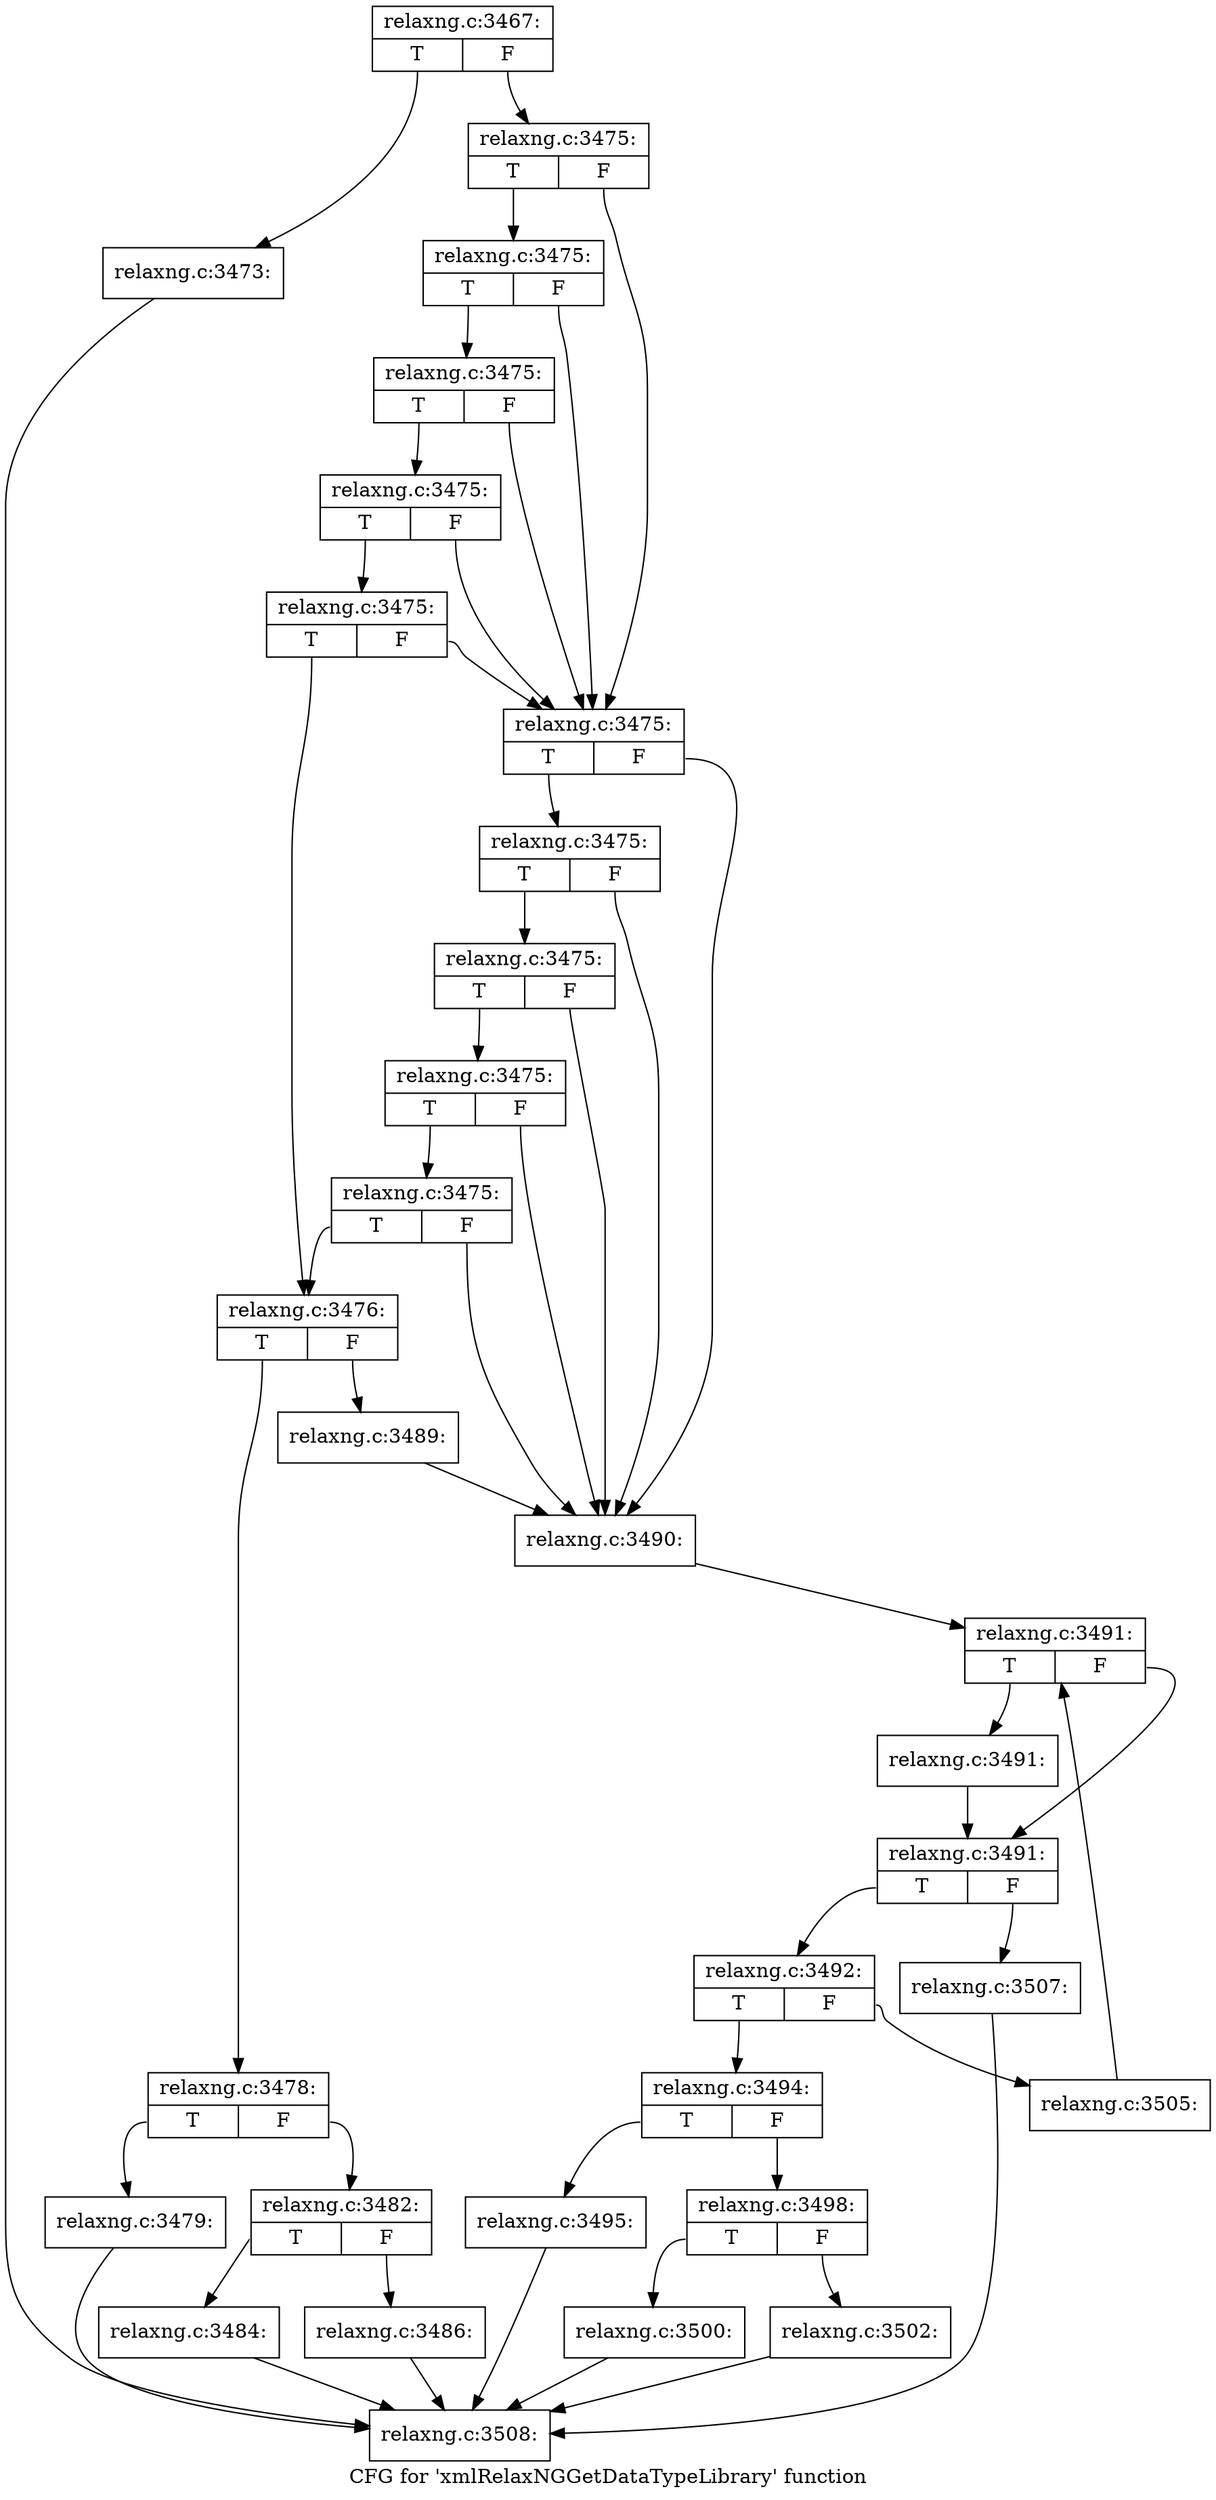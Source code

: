 digraph "CFG for 'xmlRelaxNGGetDataTypeLibrary' function" {
	label="CFG for 'xmlRelaxNGGetDataTypeLibrary' function";

	Node0x3ccbb30 [shape=record,label="{relaxng.c:3467:|{<s0>T|<s1>F}}"];
	Node0x3ccbb30:s0 -> Node0x3ce36a0;
	Node0x3ccbb30:s1 -> Node0x3ce36f0;
	Node0x3ce36a0 [shape=record,label="{relaxng.c:3473:}"];
	Node0x3ce36a0 -> Node0x3ce2a90;
	Node0x3ce36f0 [shape=record,label="{relaxng.c:3475:|{<s0>T|<s1>F}}"];
	Node0x3ce36f0:s0 -> Node0x3ce3d90;
	Node0x3ce36f0:s1 -> Node0x3ce3bf0;
	Node0x3ce3d90 [shape=record,label="{relaxng.c:3475:|{<s0>T|<s1>F}}"];
	Node0x3ce3d90:s0 -> Node0x3ce3d40;
	Node0x3ce3d90:s1 -> Node0x3ce3bf0;
	Node0x3ce3d40 [shape=record,label="{relaxng.c:3475:|{<s0>T|<s1>F}}"];
	Node0x3ce3d40:s0 -> Node0x3ce3cf0;
	Node0x3ce3d40:s1 -> Node0x3ce3bf0;
	Node0x3ce3cf0 [shape=record,label="{relaxng.c:3475:|{<s0>T|<s1>F}}"];
	Node0x3ce3cf0:s0 -> Node0x3ce3c70;
	Node0x3ce3cf0:s1 -> Node0x3ce3bf0;
	Node0x3ce3c70 [shape=record,label="{relaxng.c:3475:|{<s0>T|<s1>F}}"];
	Node0x3ce3c70:s0 -> Node0x3ce3b50;
	Node0x3ce3c70:s1 -> Node0x3ce3bf0;
	Node0x3ce3bf0 [shape=record,label="{relaxng.c:3475:|{<s0>T|<s1>F}}"];
	Node0x3ce3bf0:s0 -> Node0x3ce4cd0;
	Node0x3ce3bf0:s1 -> Node0x3ce3ba0;
	Node0x3ce4cd0 [shape=record,label="{relaxng.c:3475:|{<s0>T|<s1>F}}"];
	Node0x3ce4cd0:s0 -> Node0x3ce4c80;
	Node0x3ce4cd0:s1 -> Node0x3ce3ba0;
	Node0x3ce4c80 [shape=record,label="{relaxng.c:3475:|{<s0>T|<s1>F}}"];
	Node0x3ce4c80:s0 -> Node0x3ce4c30;
	Node0x3ce4c80:s1 -> Node0x3ce3ba0;
	Node0x3ce4c30 [shape=record,label="{relaxng.c:3475:|{<s0>T|<s1>F}}"];
	Node0x3ce4c30:s0 -> Node0x3ce4be0;
	Node0x3ce4c30:s1 -> Node0x3ce3ba0;
	Node0x3ce4be0 [shape=record,label="{relaxng.c:3475:|{<s0>T|<s1>F}}"];
	Node0x3ce4be0:s0 -> Node0x3ce3b50;
	Node0x3ce4be0:s1 -> Node0x3ce3ba0;
	Node0x3ce3b50 [shape=record,label="{relaxng.c:3476:|{<s0>T|<s1>F}}"];
	Node0x3ce3b50:s0 -> Node0x3ce5ea0;
	Node0x3ce3b50:s1 -> Node0x3ce5ef0;
	Node0x3ce5ea0 [shape=record,label="{relaxng.c:3478:|{<s0>T|<s1>F}}"];
	Node0x3ce5ea0:s0 -> Node0x3ce62b0;
	Node0x3ce5ea0:s1 -> Node0x3ce6300;
	Node0x3ce62b0 [shape=record,label="{relaxng.c:3479:}"];
	Node0x3ce62b0 -> Node0x3ce2a90;
	Node0x3ce6300 [shape=record,label="{relaxng.c:3482:|{<s0>T|<s1>F}}"];
	Node0x3ce6300:s0 -> Node0x3ce7300;
	Node0x3ce6300:s1 -> Node0x3ce7630;
	Node0x3ce7300 [shape=record,label="{relaxng.c:3484:}"];
	Node0x3ce7300 -> Node0x3ce2a90;
	Node0x3ce7630 [shape=record,label="{relaxng.c:3486:}"];
	Node0x3ce7630 -> Node0x3ce2a90;
	Node0x3ce5ef0 [shape=record,label="{relaxng.c:3489:}"];
	Node0x3ce5ef0 -> Node0x3ce3ba0;
	Node0x3ce3ba0 [shape=record,label="{relaxng.c:3490:}"];
	Node0x3ce3ba0 -> Node0x3ce8240;
	Node0x3ce8240 [shape=record,label="{relaxng.c:3491:|{<s0>T|<s1>F}}"];
	Node0x3ce8240:s0 -> Node0x3ce84f0;
	Node0x3ce8240:s1 -> Node0x3ce84a0;
	Node0x3ce84f0 [shape=record,label="{relaxng.c:3491:}"];
	Node0x3ce84f0 -> Node0x3ce84a0;
	Node0x3ce84a0 [shape=record,label="{relaxng.c:3491:|{<s0>T|<s1>F}}"];
	Node0x3ce84a0:s0 -> Node0x3ce8a80;
	Node0x3ce84a0:s1 -> Node0x3ce8420;
	Node0x3ce8a80 [shape=record,label="{relaxng.c:3492:|{<s0>T|<s1>F}}"];
	Node0x3ce8a80:s0 -> Node0x3ce8e30;
	Node0x3ce8a80:s1 -> Node0x3ce8e80;
	Node0x3ce8e30 [shape=record,label="{relaxng.c:3494:|{<s0>T|<s1>F}}"];
	Node0x3ce8e30:s0 -> Node0x3ce91c0;
	Node0x3ce8e30:s1 -> Node0x3ce9210;
	Node0x3ce91c0 [shape=record,label="{relaxng.c:3495:}"];
	Node0x3ce91c0 -> Node0x3ce2a90;
	Node0x3ce9210 [shape=record,label="{relaxng.c:3498:|{<s0>T|<s1>F}}"];
	Node0x3ce9210:s0 -> Node0x3ce9c30;
	Node0x3ce9210:s1 -> Node0x3ce9c80;
	Node0x3ce9c30 [shape=record,label="{relaxng.c:3500:}"];
	Node0x3ce9c30 -> Node0x3ce2a90;
	Node0x3ce9c80 [shape=record,label="{relaxng.c:3502:}"];
	Node0x3ce9c80 -> Node0x3ce2a90;
	Node0x3ce8e80 [shape=record,label="{relaxng.c:3505:}"];
	Node0x3ce8e80 -> Node0x3ce8240;
	Node0x3ce8420 [shape=record,label="{relaxng.c:3507:}"];
	Node0x3ce8420 -> Node0x3ce2a90;
	Node0x3ce2a90 [shape=record,label="{relaxng.c:3508:}"];
}
